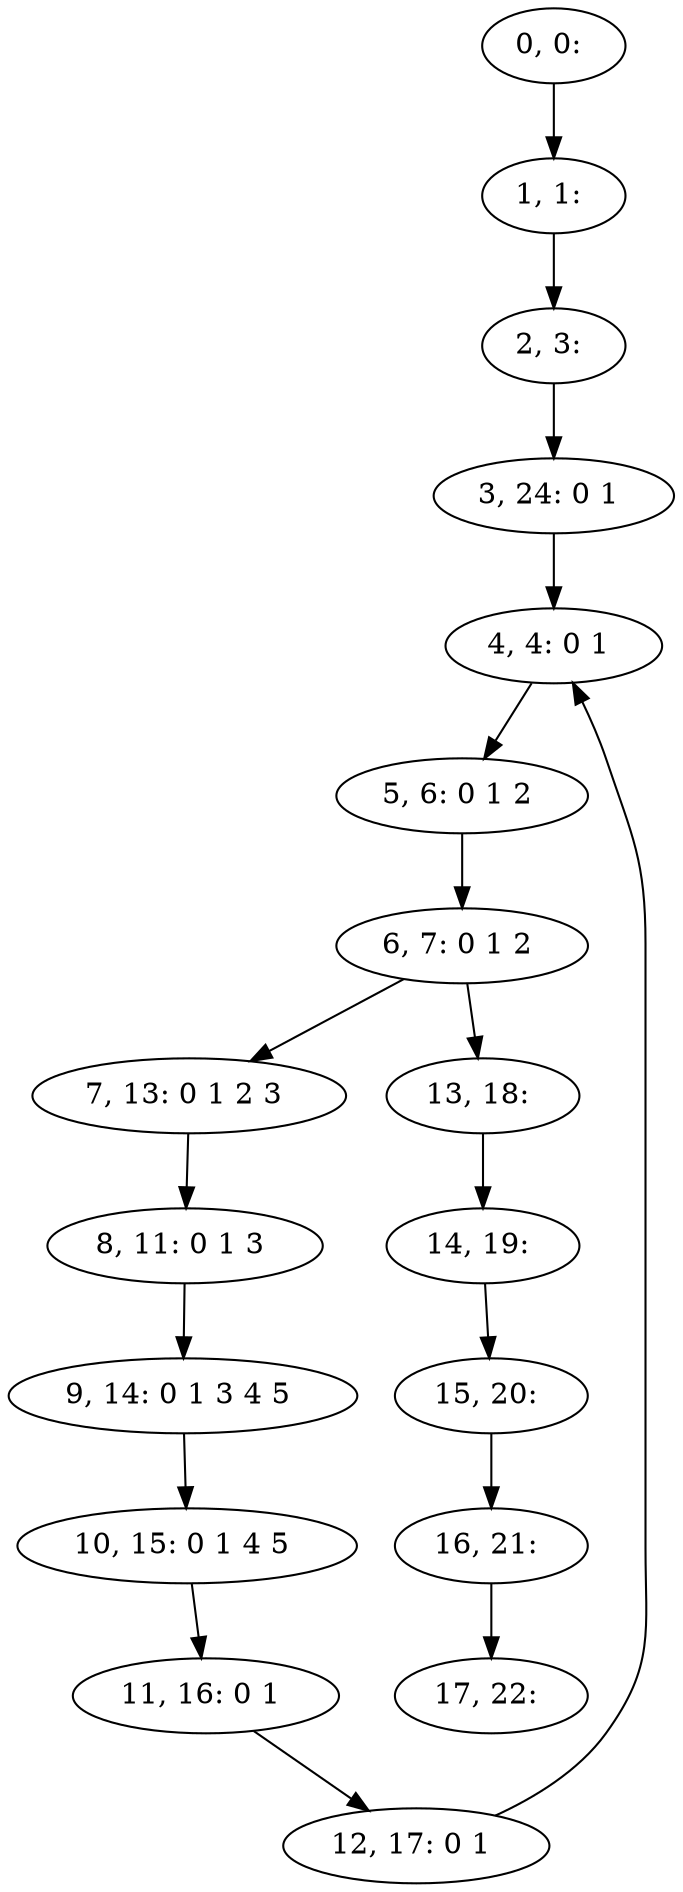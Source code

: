 digraph G {
0[label="0, 0: "];
1[label="1, 1: "];
2[label="2, 3: "];
3[label="3, 24: 0 1 "];
4[label="4, 4: 0 1 "];
5[label="5, 6: 0 1 2 "];
6[label="6, 7: 0 1 2 "];
7[label="7, 13: 0 1 2 3 "];
8[label="8, 11: 0 1 3 "];
9[label="9, 14: 0 1 3 4 5 "];
10[label="10, 15: 0 1 4 5 "];
11[label="11, 16: 0 1 "];
12[label="12, 17: 0 1 "];
13[label="13, 18: "];
14[label="14, 19: "];
15[label="15, 20: "];
16[label="16, 21: "];
17[label="17, 22: "];
0->1 ;
1->2 ;
2->3 ;
3->4 ;
4->5 ;
5->6 ;
6->7 ;
6->13 ;
7->8 ;
8->9 ;
9->10 ;
10->11 ;
11->12 ;
12->4 ;
13->14 ;
14->15 ;
15->16 ;
16->17 ;
}
